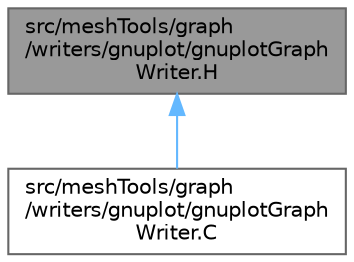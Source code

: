digraph "src/meshTools/graph/writers/gnuplot/gnuplotGraphWriter.H"
{
 // LATEX_PDF_SIZE
  bgcolor="transparent";
  edge [fontname=Helvetica,fontsize=10,labelfontname=Helvetica,labelfontsize=10];
  node [fontname=Helvetica,fontsize=10,shape=box,height=0.2,width=0.4];
  Node1 [id="Node000001",label="src/meshTools/graph\l/writers/gnuplot/gnuplotGraph\lWriter.H",height=0.2,width=0.4,color="gray40", fillcolor="grey60", style="filled", fontcolor="black",tooltip=" "];
  Node1 -> Node2 [id="edge1_Node000001_Node000002",dir="back",color="steelblue1",style="solid",tooltip=" "];
  Node2 [id="Node000002",label="src/meshTools/graph\l/writers/gnuplot/gnuplotGraph\lWriter.C",height=0.2,width=0.4,color="grey40", fillcolor="white", style="filled",URL="$gnuplotGraphWriter_8C.html",tooltip=" "];
}
